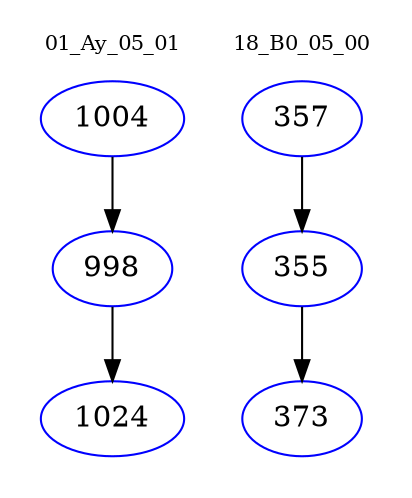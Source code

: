 digraph{
subgraph cluster_0 {
color = white
label = "01_Ay_05_01";
fontsize=10;
T0_1004 [label="1004", color="blue"]
T0_1004 -> T0_998 [color="black"]
T0_998 [label="998", color="blue"]
T0_998 -> T0_1024 [color="black"]
T0_1024 [label="1024", color="blue"]
}
subgraph cluster_1 {
color = white
label = "18_B0_05_00";
fontsize=10;
T1_357 [label="357", color="blue"]
T1_357 -> T1_355 [color="black"]
T1_355 [label="355", color="blue"]
T1_355 -> T1_373 [color="black"]
T1_373 [label="373", color="blue"]
}
}

